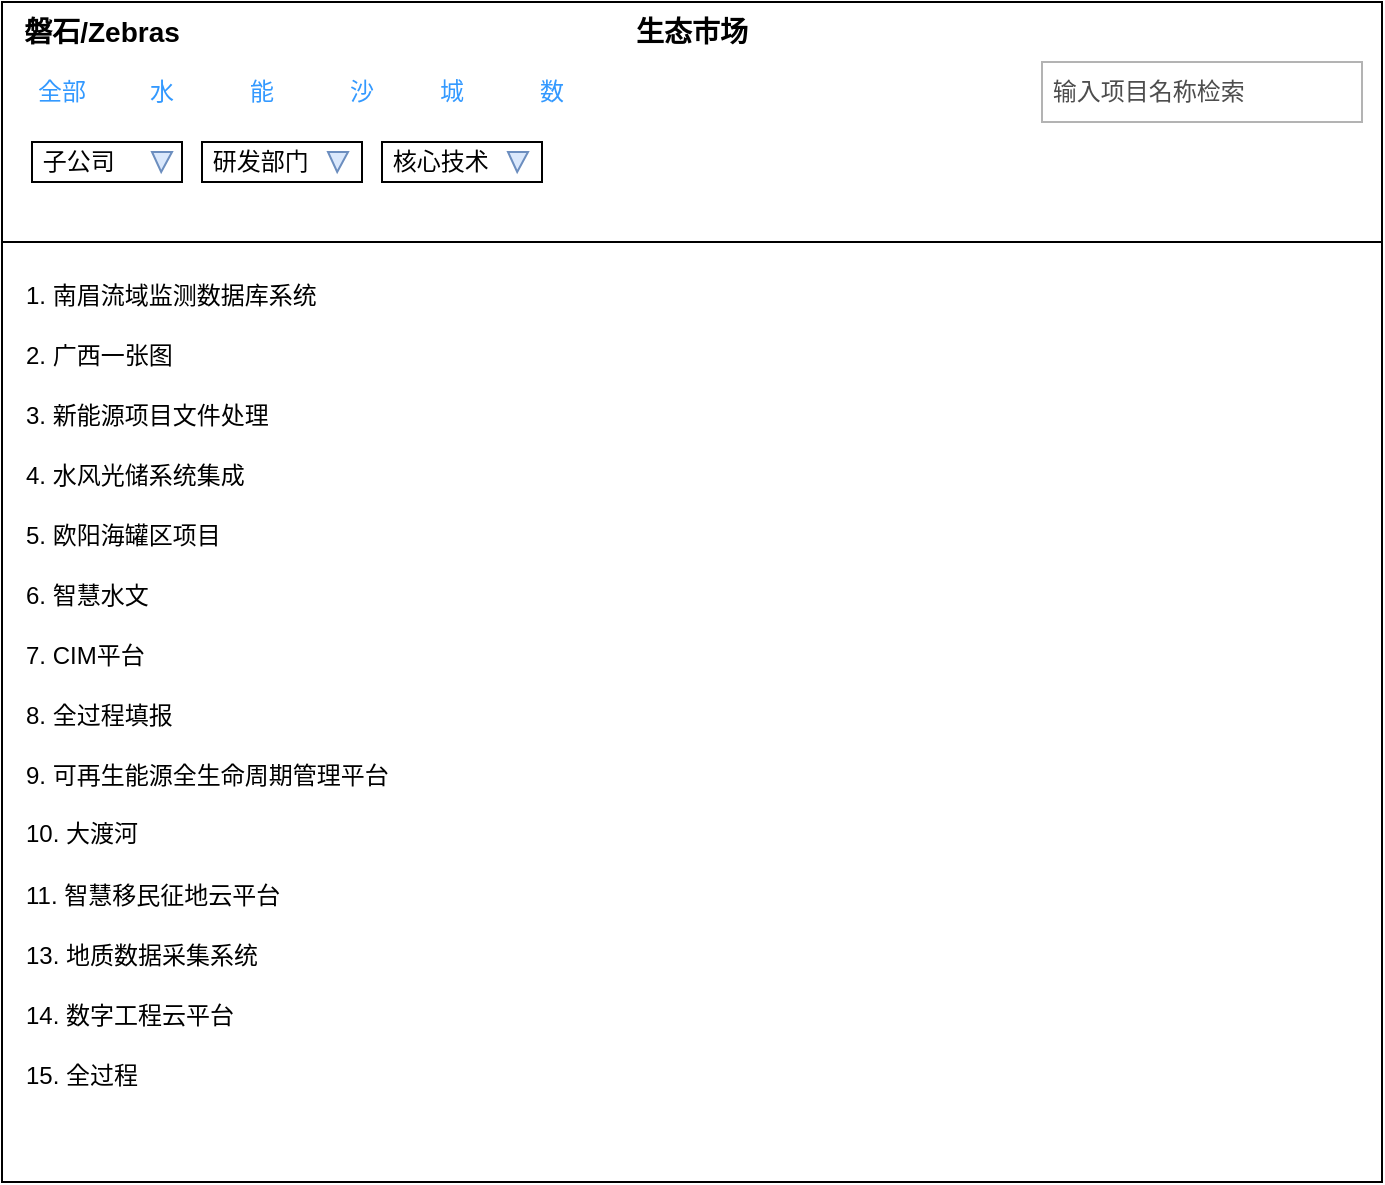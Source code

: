 <mxfile version="23.1.5" type="github">
  <diagram name="第 1 页" id="y4OPuHrL55n07sODktMv">
    <mxGraphModel dx="1304" dy="718" grid="1" gridSize="10" guides="1" tooltips="1" connect="1" arrows="1" fold="1" page="1" pageScale="1" pageWidth="827" pageHeight="1169" math="0" shadow="0">
      <root>
        <mxCell id="0" />
        <mxCell id="1" parent="0" />
        <mxCell id="GQAXHznCBVrPEbRLYMm7-1" value="" style="rounded=0;whiteSpace=wrap;html=1;fillColor=none;" parent="1" vertex="1">
          <mxGeometry x="60" y="140" width="690" height="590" as="geometry" />
        </mxCell>
        <mxCell id="GQAXHznCBVrPEbRLYMm7-2" value="" style="rounded=0;whiteSpace=wrap;html=1;fillColor=none;" parent="1" vertex="1">
          <mxGeometry x="60" y="260" width="690" height="470" as="geometry" />
        </mxCell>
        <mxCell id="GQAXHznCBVrPEbRLYMm7-3" value="1. 南眉流域监测数据库系统" style="text;html=1;align=left;verticalAlign=middle;whiteSpace=wrap;rounded=0;" parent="1" vertex="1">
          <mxGeometry x="70" y="272" width="250" height="30" as="geometry" />
        </mxCell>
        <mxCell id="GQAXHznCBVrPEbRLYMm7-4" value="2. 广西一张图" style="text;html=1;align=left;verticalAlign=middle;whiteSpace=wrap;rounded=0;" parent="1" vertex="1">
          <mxGeometry x="70" y="302" width="250" height="30" as="geometry" />
        </mxCell>
        <mxCell id="GQAXHznCBVrPEbRLYMm7-5" value="3. 新能源项目文件处理" style="text;html=1;align=left;verticalAlign=middle;whiteSpace=wrap;rounded=0;" parent="1" vertex="1">
          <mxGeometry x="70" y="332" width="250" height="30" as="geometry" />
        </mxCell>
        <mxCell id="GQAXHznCBVrPEbRLYMm7-6" value="4. 水风光储系统集成" style="text;html=1;align=left;verticalAlign=middle;whiteSpace=wrap;rounded=0;" parent="1" vertex="1">
          <mxGeometry x="70" y="362" width="250" height="30" as="geometry" />
        </mxCell>
        <mxCell id="GQAXHznCBVrPEbRLYMm7-7" value="5. 欧阳海罐区项目" style="text;html=1;align=left;verticalAlign=middle;whiteSpace=wrap;rounded=0;" parent="1" vertex="1">
          <mxGeometry x="70" y="392" width="250" height="30" as="geometry" />
        </mxCell>
        <mxCell id="GQAXHznCBVrPEbRLYMm7-8" value="6. 智慧水文" style="text;html=1;align=left;verticalAlign=middle;whiteSpace=wrap;rounded=0;" parent="1" vertex="1">
          <mxGeometry x="70" y="422" width="250" height="30" as="geometry" />
        </mxCell>
        <mxCell id="GQAXHznCBVrPEbRLYMm7-9" value="7. CIM平台" style="text;html=1;align=left;verticalAlign=middle;whiteSpace=wrap;rounded=0;" parent="1" vertex="1">
          <mxGeometry x="70" y="452" width="250" height="30" as="geometry" />
        </mxCell>
        <mxCell id="GQAXHznCBVrPEbRLYMm7-10" value="8. 全过程填报" style="text;html=1;align=left;verticalAlign=middle;whiteSpace=wrap;rounded=0;" parent="1" vertex="1">
          <mxGeometry x="70" y="482" width="250" height="30" as="geometry" />
        </mxCell>
        <mxCell id="GQAXHznCBVrPEbRLYMm7-11" value="9. 可再生能源全生命周期管理平台" style="text;html=1;align=left;verticalAlign=middle;whiteSpace=wrap;rounded=0;" parent="1" vertex="1">
          <mxGeometry x="70" y="512" width="250" height="30" as="geometry" />
        </mxCell>
        <mxCell id="GQAXHznCBVrPEbRLYMm7-12" value="10. 大渡河" style="text;html=1;align=left;verticalAlign=middle;whiteSpace=wrap;rounded=0;" parent="1" vertex="1">
          <mxGeometry x="70" y="542" width="250" height="28" as="geometry" />
        </mxCell>
        <mxCell id="GQAXHznCBVrPEbRLYMm7-13" value="11. 智慧移民征地云平台" style="text;html=1;align=left;verticalAlign=middle;whiteSpace=wrap;rounded=0;" parent="1" vertex="1">
          <mxGeometry x="70" y="572" width="250" height="30" as="geometry" />
        </mxCell>
        <mxCell id="GQAXHznCBVrPEbRLYMm7-14" value="13. 地质数据采集系统" style="text;html=1;align=left;verticalAlign=middle;whiteSpace=wrap;rounded=0;" parent="1" vertex="1">
          <mxGeometry x="70" y="602" width="250" height="30" as="geometry" />
        </mxCell>
        <mxCell id="GQAXHznCBVrPEbRLYMm7-15" value="14. 数字工程云平台" style="text;html=1;align=left;verticalAlign=middle;whiteSpace=wrap;rounded=0;" parent="1" vertex="1">
          <mxGeometry x="70" y="632" width="210" height="30" as="geometry" />
        </mxCell>
        <mxCell id="GQAXHznCBVrPEbRLYMm7-16" value="15. 全过程" style="text;html=1;align=left;verticalAlign=middle;whiteSpace=wrap;rounded=0;" parent="1" vertex="1">
          <mxGeometry x="70" y="662" width="210" height="30" as="geometry" />
        </mxCell>
        <mxCell id="23BlMbJfh4G_maGioOW0-2" value="生态市场" style="text;html=1;align=center;verticalAlign=middle;whiteSpace=wrap;rounded=0;fontSize=14;fontStyle=1" vertex="1" parent="1">
          <mxGeometry x="375" y="140" width="60" height="30" as="geometry" />
        </mxCell>
        <mxCell id="23BlMbJfh4G_maGioOW0-3" value="磐石/Zebras" style="text;html=1;align=center;verticalAlign=middle;whiteSpace=wrap;rounded=0;fontSize=14;fontStyle=1" vertex="1" parent="1">
          <mxGeometry x="60" y="140" width="100" height="30" as="geometry" />
        </mxCell>
        <mxCell id="23BlMbJfh4G_maGioOW0-4" value="&lt;font color=&quot;#4d4d4d&quot;&gt;&amp;nbsp;输入项目名称检索&lt;/font&gt;" style="text;html=1;align=left;verticalAlign=middle;whiteSpace=wrap;rounded=0;strokeColor=#B3B3B3;" vertex="1" parent="1">
          <mxGeometry x="580" y="170" width="160" height="30" as="geometry" />
        </mxCell>
        <mxCell id="23BlMbJfh4G_maGioOW0-5" value="全部" style="text;html=1;align=center;verticalAlign=middle;whiteSpace=wrap;rounded=0;fontColor=#3399FF;" vertex="1" parent="1">
          <mxGeometry x="60" y="170" width="60" height="30" as="geometry" />
        </mxCell>
        <mxCell id="23BlMbJfh4G_maGioOW0-6" value="水" style="text;html=1;align=center;verticalAlign=middle;whiteSpace=wrap;rounded=0;fontColor=#3399FF;" vertex="1" parent="1">
          <mxGeometry x="120" y="170" width="40" height="30" as="geometry" />
        </mxCell>
        <mxCell id="23BlMbJfh4G_maGioOW0-7" value="&lt;font color=&quot;#3399ff&quot;&gt;能&lt;/font&gt;" style="text;html=1;align=center;verticalAlign=middle;whiteSpace=wrap;rounded=0;" vertex="1" parent="1">
          <mxGeometry x="170" y="170" width="40" height="30" as="geometry" />
        </mxCell>
        <mxCell id="23BlMbJfh4G_maGioOW0-8" value="&lt;font color=&quot;#3399ff&quot;&gt;沙&lt;/font&gt;" style="text;html=1;align=center;verticalAlign=middle;whiteSpace=wrap;rounded=0;" vertex="1" parent="1">
          <mxGeometry x="220" y="170" width="40" height="30" as="geometry" />
        </mxCell>
        <mxCell id="23BlMbJfh4G_maGioOW0-9" value="&lt;font color=&quot;#3399ff&quot;&gt;城&lt;/font&gt;" style="text;html=1;align=center;verticalAlign=middle;whiteSpace=wrap;rounded=0;" vertex="1" parent="1">
          <mxGeometry x="270" y="170" width="30" height="30" as="geometry" />
        </mxCell>
        <mxCell id="23BlMbJfh4G_maGioOW0-10" value="&lt;font color=&quot;#3399ff&quot;&gt;数&lt;/font&gt;" style="text;html=1;align=center;verticalAlign=middle;whiteSpace=wrap;rounded=0;" vertex="1" parent="1">
          <mxGeometry x="320" y="170" width="30" height="30" as="geometry" />
        </mxCell>
        <mxCell id="23BlMbJfh4G_maGioOW0-11" value="&amp;nbsp;子公司" style="rounded=0;whiteSpace=wrap;html=1;align=left;" vertex="1" parent="1">
          <mxGeometry x="75" y="210" width="75" height="20" as="geometry" />
        </mxCell>
        <mxCell id="23BlMbJfh4G_maGioOW0-12" value="&amp;nbsp;研发部门" style="rounded=0;whiteSpace=wrap;html=1;align=left;" vertex="1" parent="1">
          <mxGeometry x="160" y="210" width="80" height="20" as="geometry" />
        </mxCell>
        <mxCell id="23BlMbJfh4G_maGioOW0-13" value="&amp;nbsp;核心技术" style="rounded=0;whiteSpace=wrap;html=1;align=left;" vertex="1" parent="1">
          <mxGeometry x="250" y="210" width="80" height="20" as="geometry" />
        </mxCell>
        <mxCell id="23BlMbJfh4G_maGioOW0-14" value="" style="verticalLabelPosition=bottom;verticalAlign=top;html=1;shape=mxgraph.basic.acute_triangle;dx=0.54;direction=west;fillColor=#dae8fc;strokeColor=#6c8ebf;" vertex="1" parent="1">
          <mxGeometry x="135" y="215" width="10" height="10" as="geometry" />
        </mxCell>
        <mxCell id="23BlMbJfh4G_maGioOW0-15" value="" style="verticalLabelPosition=bottom;verticalAlign=top;html=1;shape=mxgraph.basic.acute_triangle;dx=0.54;direction=west;fillColor=#dae8fc;strokeColor=#6c8ebf;" vertex="1" parent="1">
          <mxGeometry x="223" y="215" width="10" height="10" as="geometry" />
        </mxCell>
        <mxCell id="23BlMbJfh4G_maGioOW0-16" value="" style="verticalLabelPosition=bottom;verticalAlign=top;html=1;shape=mxgraph.basic.acute_triangle;dx=0.54;direction=west;fillColor=#dae8fc;strokeColor=#6c8ebf;" vertex="1" parent="1">
          <mxGeometry x="313" y="215" width="10" height="10" as="geometry" />
        </mxCell>
      </root>
    </mxGraphModel>
  </diagram>
</mxfile>
